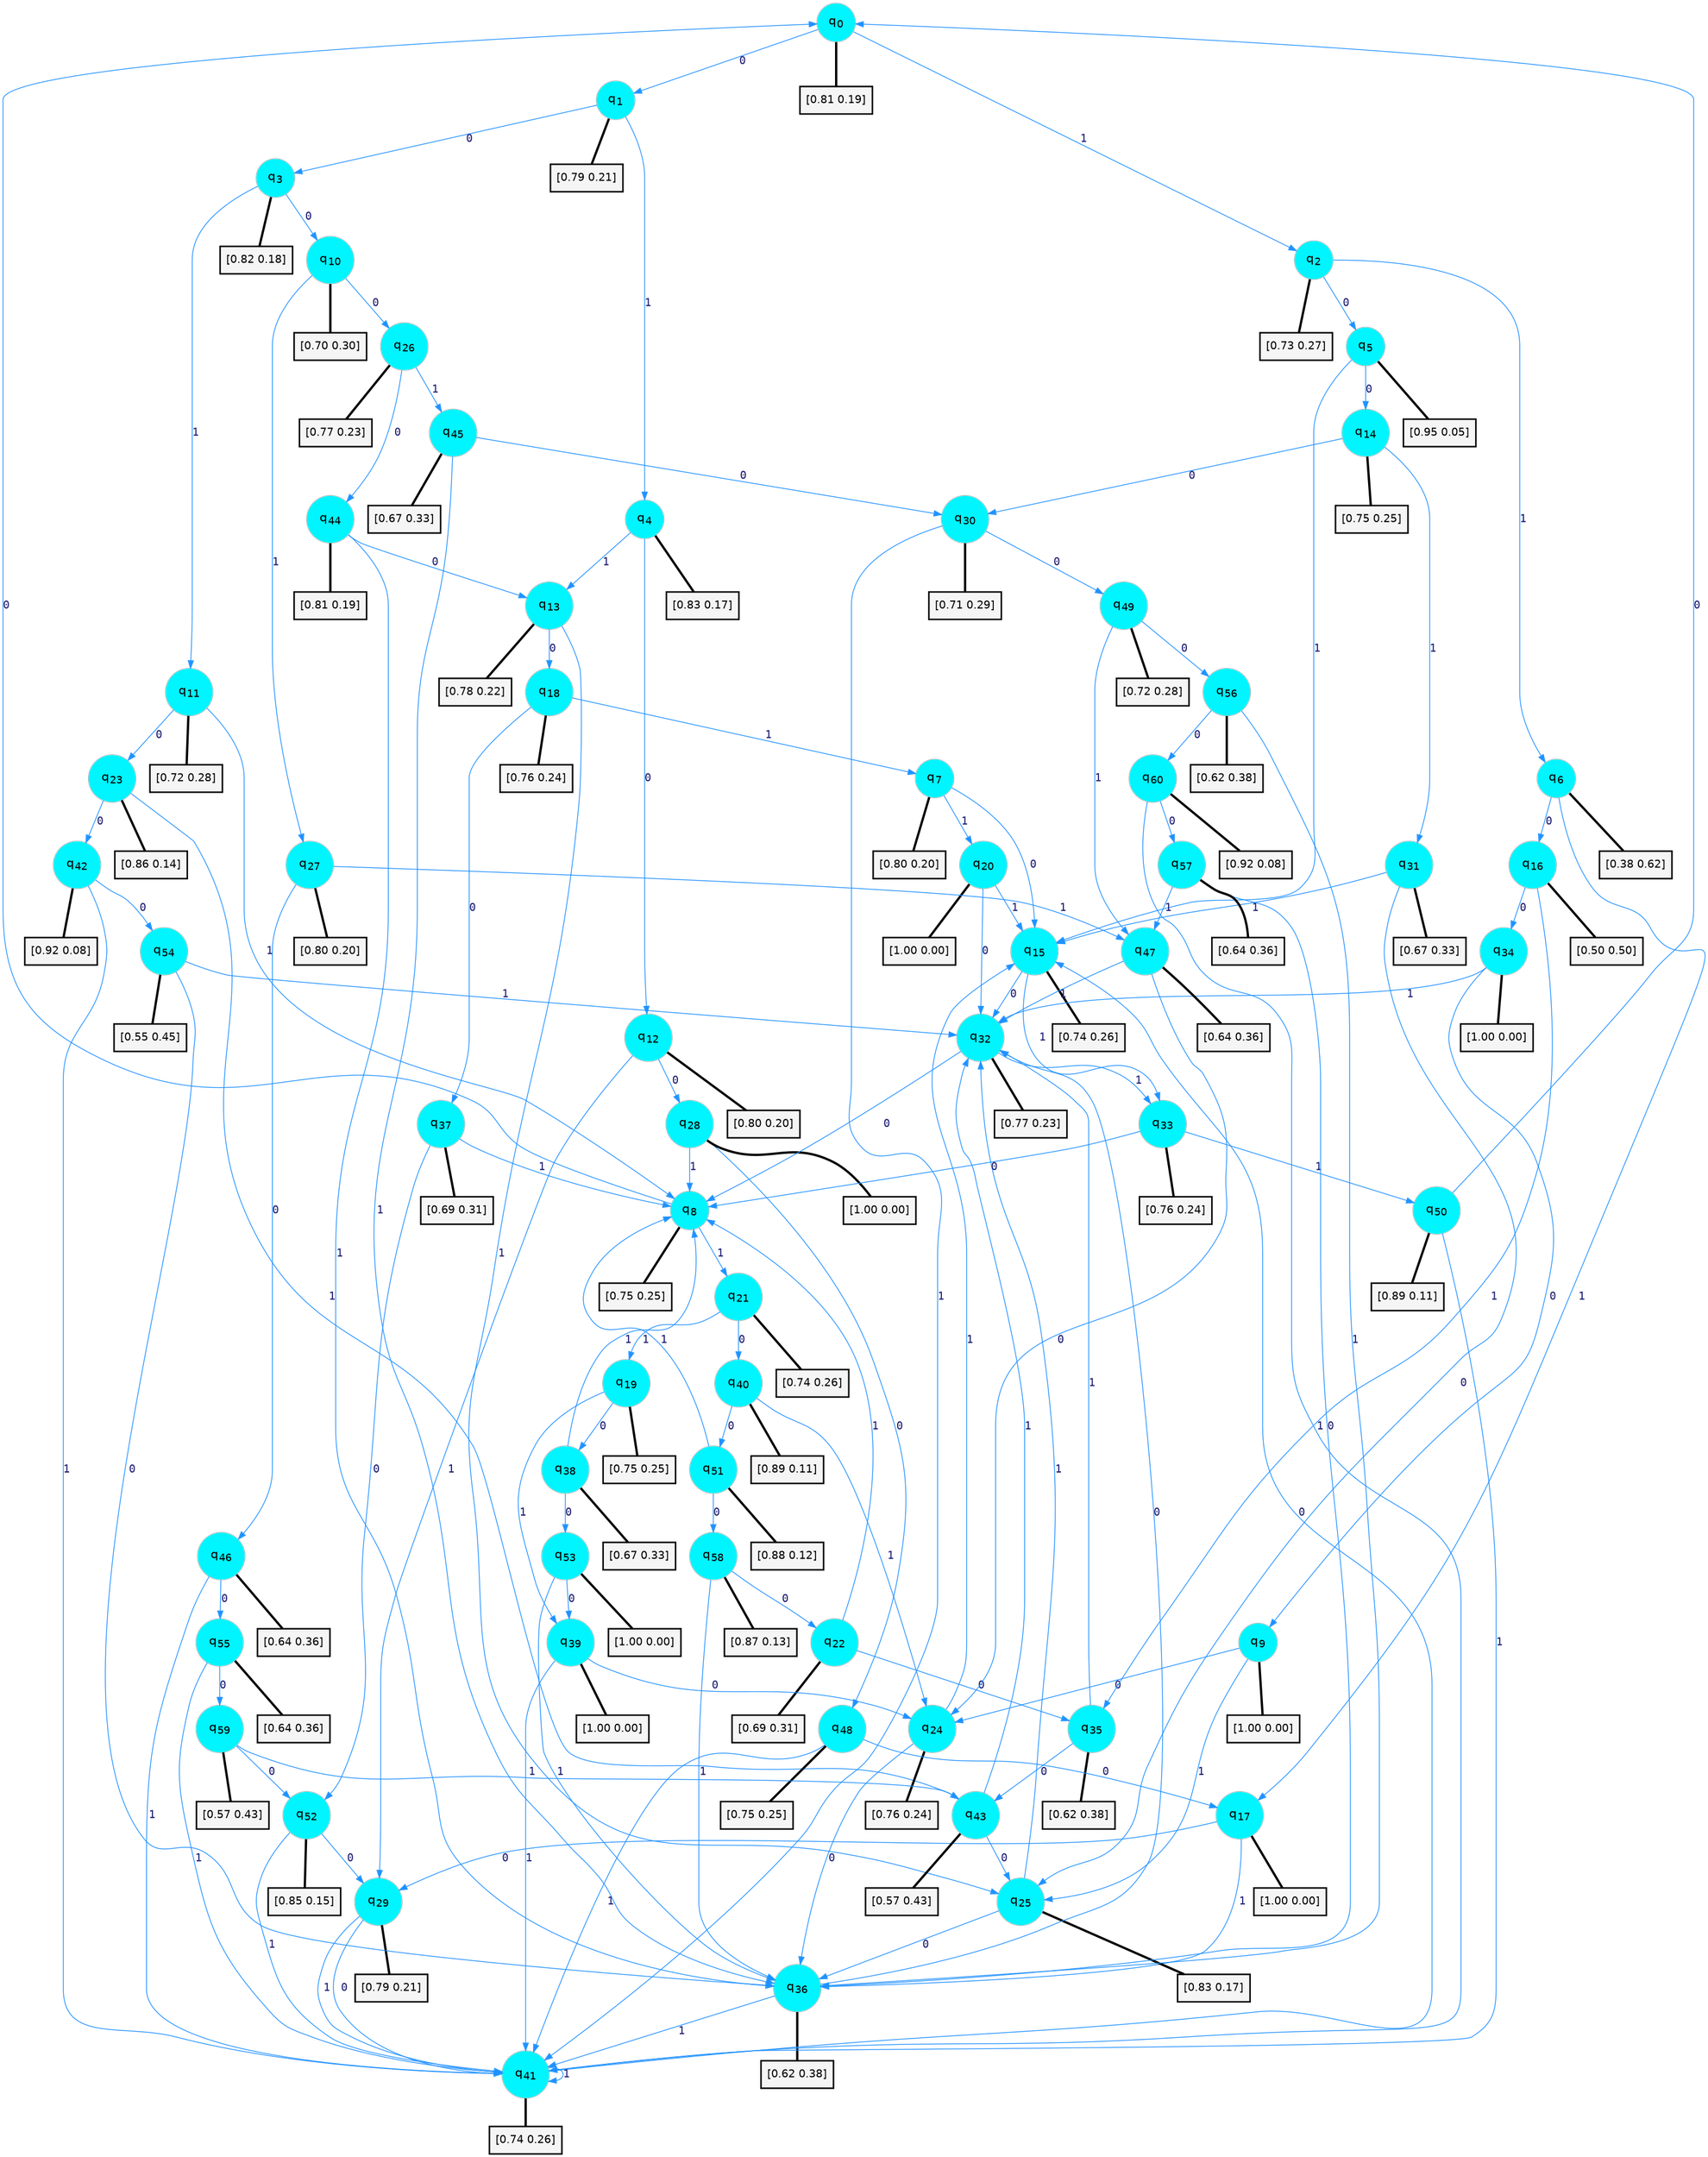 digraph G {
graph [
bgcolor=transparent, dpi=300, rankdir=TD, size="40,25"];
node [
color=gray, fillcolor=turquoise1, fontcolor=black, fontname=Helvetica, fontsize=16, fontweight=bold, shape=circle, style=filled];
edge [
arrowsize=1, color=dodgerblue1, fontcolor=midnightblue, fontname=courier, fontweight=bold, penwidth=1, style=solid, weight=20];
0[label=<q<SUB>0</SUB>>];
1[label=<q<SUB>1</SUB>>];
2[label=<q<SUB>2</SUB>>];
3[label=<q<SUB>3</SUB>>];
4[label=<q<SUB>4</SUB>>];
5[label=<q<SUB>5</SUB>>];
6[label=<q<SUB>6</SUB>>];
7[label=<q<SUB>7</SUB>>];
8[label=<q<SUB>8</SUB>>];
9[label=<q<SUB>9</SUB>>];
10[label=<q<SUB>10</SUB>>];
11[label=<q<SUB>11</SUB>>];
12[label=<q<SUB>12</SUB>>];
13[label=<q<SUB>13</SUB>>];
14[label=<q<SUB>14</SUB>>];
15[label=<q<SUB>15</SUB>>];
16[label=<q<SUB>16</SUB>>];
17[label=<q<SUB>17</SUB>>];
18[label=<q<SUB>18</SUB>>];
19[label=<q<SUB>19</SUB>>];
20[label=<q<SUB>20</SUB>>];
21[label=<q<SUB>21</SUB>>];
22[label=<q<SUB>22</SUB>>];
23[label=<q<SUB>23</SUB>>];
24[label=<q<SUB>24</SUB>>];
25[label=<q<SUB>25</SUB>>];
26[label=<q<SUB>26</SUB>>];
27[label=<q<SUB>27</SUB>>];
28[label=<q<SUB>28</SUB>>];
29[label=<q<SUB>29</SUB>>];
30[label=<q<SUB>30</SUB>>];
31[label=<q<SUB>31</SUB>>];
32[label=<q<SUB>32</SUB>>];
33[label=<q<SUB>33</SUB>>];
34[label=<q<SUB>34</SUB>>];
35[label=<q<SUB>35</SUB>>];
36[label=<q<SUB>36</SUB>>];
37[label=<q<SUB>37</SUB>>];
38[label=<q<SUB>38</SUB>>];
39[label=<q<SUB>39</SUB>>];
40[label=<q<SUB>40</SUB>>];
41[label=<q<SUB>41</SUB>>];
42[label=<q<SUB>42</SUB>>];
43[label=<q<SUB>43</SUB>>];
44[label=<q<SUB>44</SUB>>];
45[label=<q<SUB>45</SUB>>];
46[label=<q<SUB>46</SUB>>];
47[label=<q<SUB>47</SUB>>];
48[label=<q<SUB>48</SUB>>];
49[label=<q<SUB>49</SUB>>];
50[label=<q<SUB>50</SUB>>];
51[label=<q<SUB>51</SUB>>];
52[label=<q<SUB>52</SUB>>];
53[label=<q<SUB>53</SUB>>];
54[label=<q<SUB>54</SUB>>];
55[label=<q<SUB>55</SUB>>];
56[label=<q<SUB>56</SUB>>];
57[label=<q<SUB>57</SUB>>];
58[label=<q<SUB>58</SUB>>];
59[label=<q<SUB>59</SUB>>];
60[label=<q<SUB>60</SUB>>];
61[label="[0.81 0.19]", shape=box,fontcolor=black, fontname=Helvetica, fontsize=14, penwidth=2, fillcolor=whitesmoke,color=black];
62[label="[0.79 0.21]", shape=box,fontcolor=black, fontname=Helvetica, fontsize=14, penwidth=2, fillcolor=whitesmoke,color=black];
63[label="[0.73 0.27]", shape=box,fontcolor=black, fontname=Helvetica, fontsize=14, penwidth=2, fillcolor=whitesmoke,color=black];
64[label="[0.82 0.18]", shape=box,fontcolor=black, fontname=Helvetica, fontsize=14, penwidth=2, fillcolor=whitesmoke,color=black];
65[label="[0.83 0.17]", shape=box,fontcolor=black, fontname=Helvetica, fontsize=14, penwidth=2, fillcolor=whitesmoke,color=black];
66[label="[0.95 0.05]", shape=box,fontcolor=black, fontname=Helvetica, fontsize=14, penwidth=2, fillcolor=whitesmoke,color=black];
67[label="[0.38 0.62]", shape=box,fontcolor=black, fontname=Helvetica, fontsize=14, penwidth=2, fillcolor=whitesmoke,color=black];
68[label="[0.80 0.20]", shape=box,fontcolor=black, fontname=Helvetica, fontsize=14, penwidth=2, fillcolor=whitesmoke,color=black];
69[label="[0.75 0.25]", shape=box,fontcolor=black, fontname=Helvetica, fontsize=14, penwidth=2, fillcolor=whitesmoke,color=black];
70[label="[1.00 0.00]", shape=box,fontcolor=black, fontname=Helvetica, fontsize=14, penwidth=2, fillcolor=whitesmoke,color=black];
71[label="[0.70 0.30]", shape=box,fontcolor=black, fontname=Helvetica, fontsize=14, penwidth=2, fillcolor=whitesmoke,color=black];
72[label="[0.72 0.28]", shape=box,fontcolor=black, fontname=Helvetica, fontsize=14, penwidth=2, fillcolor=whitesmoke,color=black];
73[label="[0.80 0.20]", shape=box,fontcolor=black, fontname=Helvetica, fontsize=14, penwidth=2, fillcolor=whitesmoke,color=black];
74[label="[0.78 0.22]", shape=box,fontcolor=black, fontname=Helvetica, fontsize=14, penwidth=2, fillcolor=whitesmoke,color=black];
75[label="[0.75 0.25]", shape=box,fontcolor=black, fontname=Helvetica, fontsize=14, penwidth=2, fillcolor=whitesmoke,color=black];
76[label="[0.74 0.26]", shape=box,fontcolor=black, fontname=Helvetica, fontsize=14, penwidth=2, fillcolor=whitesmoke,color=black];
77[label="[0.50 0.50]", shape=box,fontcolor=black, fontname=Helvetica, fontsize=14, penwidth=2, fillcolor=whitesmoke,color=black];
78[label="[1.00 0.00]", shape=box,fontcolor=black, fontname=Helvetica, fontsize=14, penwidth=2, fillcolor=whitesmoke,color=black];
79[label="[0.76 0.24]", shape=box,fontcolor=black, fontname=Helvetica, fontsize=14, penwidth=2, fillcolor=whitesmoke,color=black];
80[label="[0.75 0.25]", shape=box,fontcolor=black, fontname=Helvetica, fontsize=14, penwidth=2, fillcolor=whitesmoke,color=black];
81[label="[1.00 0.00]", shape=box,fontcolor=black, fontname=Helvetica, fontsize=14, penwidth=2, fillcolor=whitesmoke,color=black];
82[label="[0.74 0.26]", shape=box,fontcolor=black, fontname=Helvetica, fontsize=14, penwidth=2, fillcolor=whitesmoke,color=black];
83[label="[0.69 0.31]", shape=box,fontcolor=black, fontname=Helvetica, fontsize=14, penwidth=2, fillcolor=whitesmoke,color=black];
84[label="[0.86 0.14]", shape=box,fontcolor=black, fontname=Helvetica, fontsize=14, penwidth=2, fillcolor=whitesmoke,color=black];
85[label="[0.76 0.24]", shape=box,fontcolor=black, fontname=Helvetica, fontsize=14, penwidth=2, fillcolor=whitesmoke,color=black];
86[label="[0.83 0.17]", shape=box,fontcolor=black, fontname=Helvetica, fontsize=14, penwidth=2, fillcolor=whitesmoke,color=black];
87[label="[0.77 0.23]", shape=box,fontcolor=black, fontname=Helvetica, fontsize=14, penwidth=2, fillcolor=whitesmoke,color=black];
88[label="[0.80 0.20]", shape=box,fontcolor=black, fontname=Helvetica, fontsize=14, penwidth=2, fillcolor=whitesmoke,color=black];
89[label="[1.00 0.00]", shape=box,fontcolor=black, fontname=Helvetica, fontsize=14, penwidth=2, fillcolor=whitesmoke,color=black];
90[label="[0.79 0.21]", shape=box,fontcolor=black, fontname=Helvetica, fontsize=14, penwidth=2, fillcolor=whitesmoke,color=black];
91[label="[0.71 0.29]", shape=box,fontcolor=black, fontname=Helvetica, fontsize=14, penwidth=2, fillcolor=whitesmoke,color=black];
92[label="[0.67 0.33]", shape=box,fontcolor=black, fontname=Helvetica, fontsize=14, penwidth=2, fillcolor=whitesmoke,color=black];
93[label="[0.77 0.23]", shape=box,fontcolor=black, fontname=Helvetica, fontsize=14, penwidth=2, fillcolor=whitesmoke,color=black];
94[label="[0.76 0.24]", shape=box,fontcolor=black, fontname=Helvetica, fontsize=14, penwidth=2, fillcolor=whitesmoke,color=black];
95[label="[1.00 0.00]", shape=box,fontcolor=black, fontname=Helvetica, fontsize=14, penwidth=2, fillcolor=whitesmoke,color=black];
96[label="[0.62 0.38]", shape=box,fontcolor=black, fontname=Helvetica, fontsize=14, penwidth=2, fillcolor=whitesmoke,color=black];
97[label="[0.62 0.38]", shape=box,fontcolor=black, fontname=Helvetica, fontsize=14, penwidth=2, fillcolor=whitesmoke,color=black];
98[label="[0.69 0.31]", shape=box,fontcolor=black, fontname=Helvetica, fontsize=14, penwidth=2, fillcolor=whitesmoke,color=black];
99[label="[0.67 0.33]", shape=box,fontcolor=black, fontname=Helvetica, fontsize=14, penwidth=2, fillcolor=whitesmoke,color=black];
100[label="[1.00 0.00]", shape=box,fontcolor=black, fontname=Helvetica, fontsize=14, penwidth=2, fillcolor=whitesmoke,color=black];
101[label="[0.89 0.11]", shape=box,fontcolor=black, fontname=Helvetica, fontsize=14, penwidth=2, fillcolor=whitesmoke,color=black];
102[label="[0.74 0.26]", shape=box,fontcolor=black, fontname=Helvetica, fontsize=14, penwidth=2, fillcolor=whitesmoke,color=black];
103[label="[0.92 0.08]", shape=box,fontcolor=black, fontname=Helvetica, fontsize=14, penwidth=2, fillcolor=whitesmoke,color=black];
104[label="[0.57 0.43]", shape=box,fontcolor=black, fontname=Helvetica, fontsize=14, penwidth=2, fillcolor=whitesmoke,color=black];
105[label="[0.81 0.19]", shape=box,fontcolor=black, fontname=Helvetica, fontsize=14, penwidth=2, fillcolor=whitesmoke,color=black];
106[label="[0.67 0.33]", shape=box,fontcolor=black, fontname=Helvetica, fontsize=14, penwidth=2, fillcolor=whitesmoke,color=black];
107[label="[0.64 0.36]", shape=box,fontcolor=black, fontname=Helvetica, fontsize=14, penwidth=2, fillcolor=whitesmoke,color=black];
108[label="[0.64 0.36]", shape=box,fontcolor=black, fontname=Helvetica, fontsize=14, penwidth=2, fillcolor=whitesmoke,color=black];
109[label="[0.75 0.25]", shape=box,fontcolor=black, fontname=Helvetica, fontsize=14, penwidth=2, fillcolor=whitesmoke,color=black];
110[label="[0.72 0.28]", shape=box,fontcolor=black, fontname=Helvetica, fontsize=14, penwidth=2, fillcolor=whitesmoke,color=black];
111[label="[0.89 0.11]", shape=box,fontcolor=black, fontname=Helvetica, fontsize=14, penwidth=2, fillcolor=whitesmoke,color=black];
112[label="[0.88 0.12]", shape=box,fontcolor=black, fontname=Helvetica, fontsize=14, penwidth=2, fillcolor=whitesmoke,color=black];
113[label="[0.85 0.15]", shape=box,fontcolor=black, fontname=Helvetica, fontsize=14, penwidth=2, fillcolor=whitesmoke,color=black];
114[label="[1.00 0.00]", shape=box,fontcolor=black, fontname=Helvetica, fontsize=14, penwidth=2, fillcolor=whitesmoke,color=black];
115[label="[0.55 0.45]", shape=box,fontcolor=black, fontname=Helvetica, fontsize=14, penwidth=2, fillcolor=whitesmoke,color=black];
116[label="[0.64 0.36]", shape=box,fontcolor=black, fontname=Helvetica, fontsize=14, penwidth=2, fillcolor=whitesmoke,color=black];
117[label="[0.62 0.38]", shape=box,fontcolor=black, fontname=Helvetica, fontsize=14, penwidth=2, fillcolor=whitesmoke,color=black];
118[label="[0.64 0.36]", shape=box,fontcolor=black, fontname=Helvetica, fontsize=14, penwidth=2, fillcolor=whitesmoke,color=black];
119[label="[0.87 0.13]", shape=box,fontcolor=black, fontname=Helvetica, fontsize=14, penwidth=2, fillcolor=whitesmoke,color=black];
120[label="[0.57 0.43]", shape=box,fontcolor=black, fontname=Helvetica, fontsize=14, penwidth=2, fillcolor=whitesmoke,color=black];
121[label="[0.92 0.08]", shape=box,fontcolor=black, fontname=Helvetica, fontsize=14, penwidth=2, fillcolor=whitesmoke,color=black];
0->1 [label=0];
0->2 [label=1];
0->61 [arrowhead=none, penwidth=3,color=black];
1->3 [label=0];
1->4 [label=1];
1->62 [arrowhead=none, penwidth=3,color=black];
2->5 [label=0];
2->6 [label=1];
2->63 [arrowhead=none, penwidth=3,color=black];
3->10 [label=0];
3->11 [label=1];
3->64 [arrowhead=none, penwidth=3,color=black];
4->12 [label=0];
4->13 [label=1];
4->65 [arrowhead=none, penwidth=3,color=black];
5->14 [label=0];
5->15 [label=1];
5->66 [arrowhead=none, penwidth=3,color=black];
6->16 [label=0];
6->17 [label=1];
6->67 [arrowhead=none, penwidth=3,color=black];
7->15 [label=0];
7->20 [label=1];
7->68 [arrowhead=none, penwidth=3,color=black];
8->0 [label=0];
8->21 [label=1];
8->69 [arrowhead=none, penwidth=3,color=black];
9->24 [label=0];
9->25 [label=1];
9->70 [arrowhead=none, penwidth=3,color=black];
10->26 [label=0];
10->27 [label=1];
10->71 [arrowhead=none, penwidth=3,color=black];
11->23 [label=0];
11->8 [label=1];
11->72 [arrowhead=none, penwidth=3,color=black];
12->28 [label=0];
12->29 [label=1];
12->73 [arrowhead=none, penwidth=3,color=black];
13->18 [label=0];
13->25 [label=1];
13->74 [arrowhead=none, penwidth=3,color=black];
14->30 [label=0];
14->31 [label=1];
14->75 [arrowhead=none, penwidth=3,color=black];
15->32 [label=0];
15->33 [label=1];
15->76 [arrowhead=none, penwidth=3,color=black];
16->34 [label=0];
16->35 [label=1];
16->77 [arrowhead=none, penwidth=3,color=black];
17->29 [label=0];
17->36 [label=1];
17->78 [arrowhead=none, penwidth=3,color=black];
18->37 [label=0];
18->7 [label=1];
18->79 [arrowhead=none, penwidth=3,color=black];
19->38 [label=0];
19->39 [label=1];
19->80 [arrowhead=none, penwidth=3,color=black];
20->32 [label=0];
20->15 [label=1];
20->81 [arrowhead=none, penwidth=3,color=black];
21->40 [label=0];
21->19 [label=1];
21->82 [arrowhead=none, penwidth=3,color=black];
22->35 [label=0];
22->8 [label=1];
22->83 [arrowhead=none, penwidth=3,color=black];
23->42 [label=0];
23->43 [label=1];
23->84 [arrowhead=none, penwidth=3,color=black];
24->36 [label=0];
24->15 [label=1];
24->85 [arrowhead=none, penwidth=3,color=black];
25->36 [label=0];
25->32 [label=1];
25->86 [arrowhead=none, penwidth=3,color=black];
26->44 [label=0];
26->45 [label=1];
26->87 [arrowhead=none, penwidth=3,color=black];
27->46 [label=0];
27->47 [label=1];
27->88 [arrowhead=none, penwidth=3,color=black];
28->48 [label=0];
28->8 [label=1];
28->89 [arrowhead=none, penwidth=3,color=black];
29->41 [label=0];
29->41 [label=1];
29->90 [arrowhead=none, penwidth=3,color=black];
30->49 [label=0];
30->41 [label=1];
30->91 [arrowhead=none, penwidth=3,color=black];
31->25 [label=0];
31->15 [label=1];
31->92 [arrowhead=none, penwidth=3,color=black];
32->8 [label=0];
32->33 [label=1];
32->93 [arrowhead=none, penwidth=3,color=black];
33->8 [label=0];
33->50 [label=1];
33->94 [arrowhead=none, penwidth=3,color=black];
34->9 [label=0];
34->32 [label=1];
34->95 [arrowhead=none, penwidth=3,color=black];
35->43 [label=0];
35->32 [label=1];
35->96 [arrowhead=none, penwidth=3,color=black];
36->32 [label=0];
36->41 [label=1];
36->97 [arrowhead=none, penwidth=3,color=black];
37->52 [label=0];
37->8 [label=1];
37->98 [arrowhead=none, penwidth=3,color=black];
38->53 [label=0];
38->8 [label=1];
38->99 [arrowhead=none, penwidth=3,color=black];
39->24 [label=0];
39->41 [label=1];
39->100 [arrowhead=none, penwidth=3,color=black];
40->51 [label=0];
40->24 [label=1];
40->101 [arrowhead=none, penwidth=3,color=black];
41->15 [label=0];
41->41 [label=1];
41->102 [arrowhead=none, penwidth=3,color=black];
42->54 [label=0];
42->41 [label=1];
42->103 [arrowhead=none, penwidth=3,color=black];
43->25 [label=0];
43->32 [label=1];
43->104 [arrowhead=none, penwidth=3,color=black];
44->13 [label=0];
44->36 [label=1];
44->105 [arrowhead=none, penwidth=3,color=black];
45->30 [label=0];
45->36 [label=1];
45->106 [arrowhead=none, penwidth=3,color=black];
46->55 [label=0];
46->41 [label=1];
46->107 [arrowhead=none, penwidth=3,color=black];
47->24 [label=0];
47->32 [label=1];
47->108 [arrowhead=none, penwidth=3,color=black];
48->17 [label=0];
48->41 [label=1];
48->109 [arrowhead=none, penwidth=3,color=black];
49->56 [label=0];
49->47 [label=1];
49->110 [arrowhead=none, penwidth=3,color=black];
50->0 [label=0];
50->41 [label=1];
50->111 [arrowhead=none, penwidth=3,color=black];
51->58 [label=0];
51->8 [label=1];
51->112 [arrowhead=none, penwidth=3,color=black];
52->29 [label=0];
52->41 [label=1];
52->113 [arrowhead=none, penwidth=3,color=black];
53->39 [label=0];
53->36 [label=1];
53->114 [arrowhead=none, penwidth=3,color=black];
54->36 [label=0];
54->32 [label=1];
54->115 [arrowhead=none, penwidth=3,color=black];
55->59 [label=0];
55->41 [label=1];
55->116 [arrowhead=none, penwidth=3,color=black];
56->60 [label=0];
56->36 [label=1];
56->117 [arrowhead=none, penwidth=3,color=black];
57->36 [label=0];
57->47 [label=1];
57->118 [arrowhead=none, penwidth=3,color=black];
58->22 [label=0];
58->36 [label=1];
58->119 [arrowhead=none, penwidth=3,color=black];
59->52 [label=0];
59->43 [label=1];
59->120 [arrowhead=none, penwidth=3,color=black];
60->57 [label=0];
60->41 [label=1];
60->121 [arrowhead=none, penwidth=3,color=black];
}
